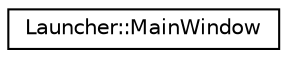 digraph G
{
  edge [fontname="Helvetica",fontsize="10",labelfontname="Helvetica",labelfontsize="10"];
  node [fontname="Helvetica",fontsize="10",shape=record];
  rankdir="LR";
  Node1 [label="Launcher::MainWindow",height=0.2,width=0.4,color="black", fillcolor="white", style="filled",URL="$class_launcher_1_1_main_window.html"];
}

